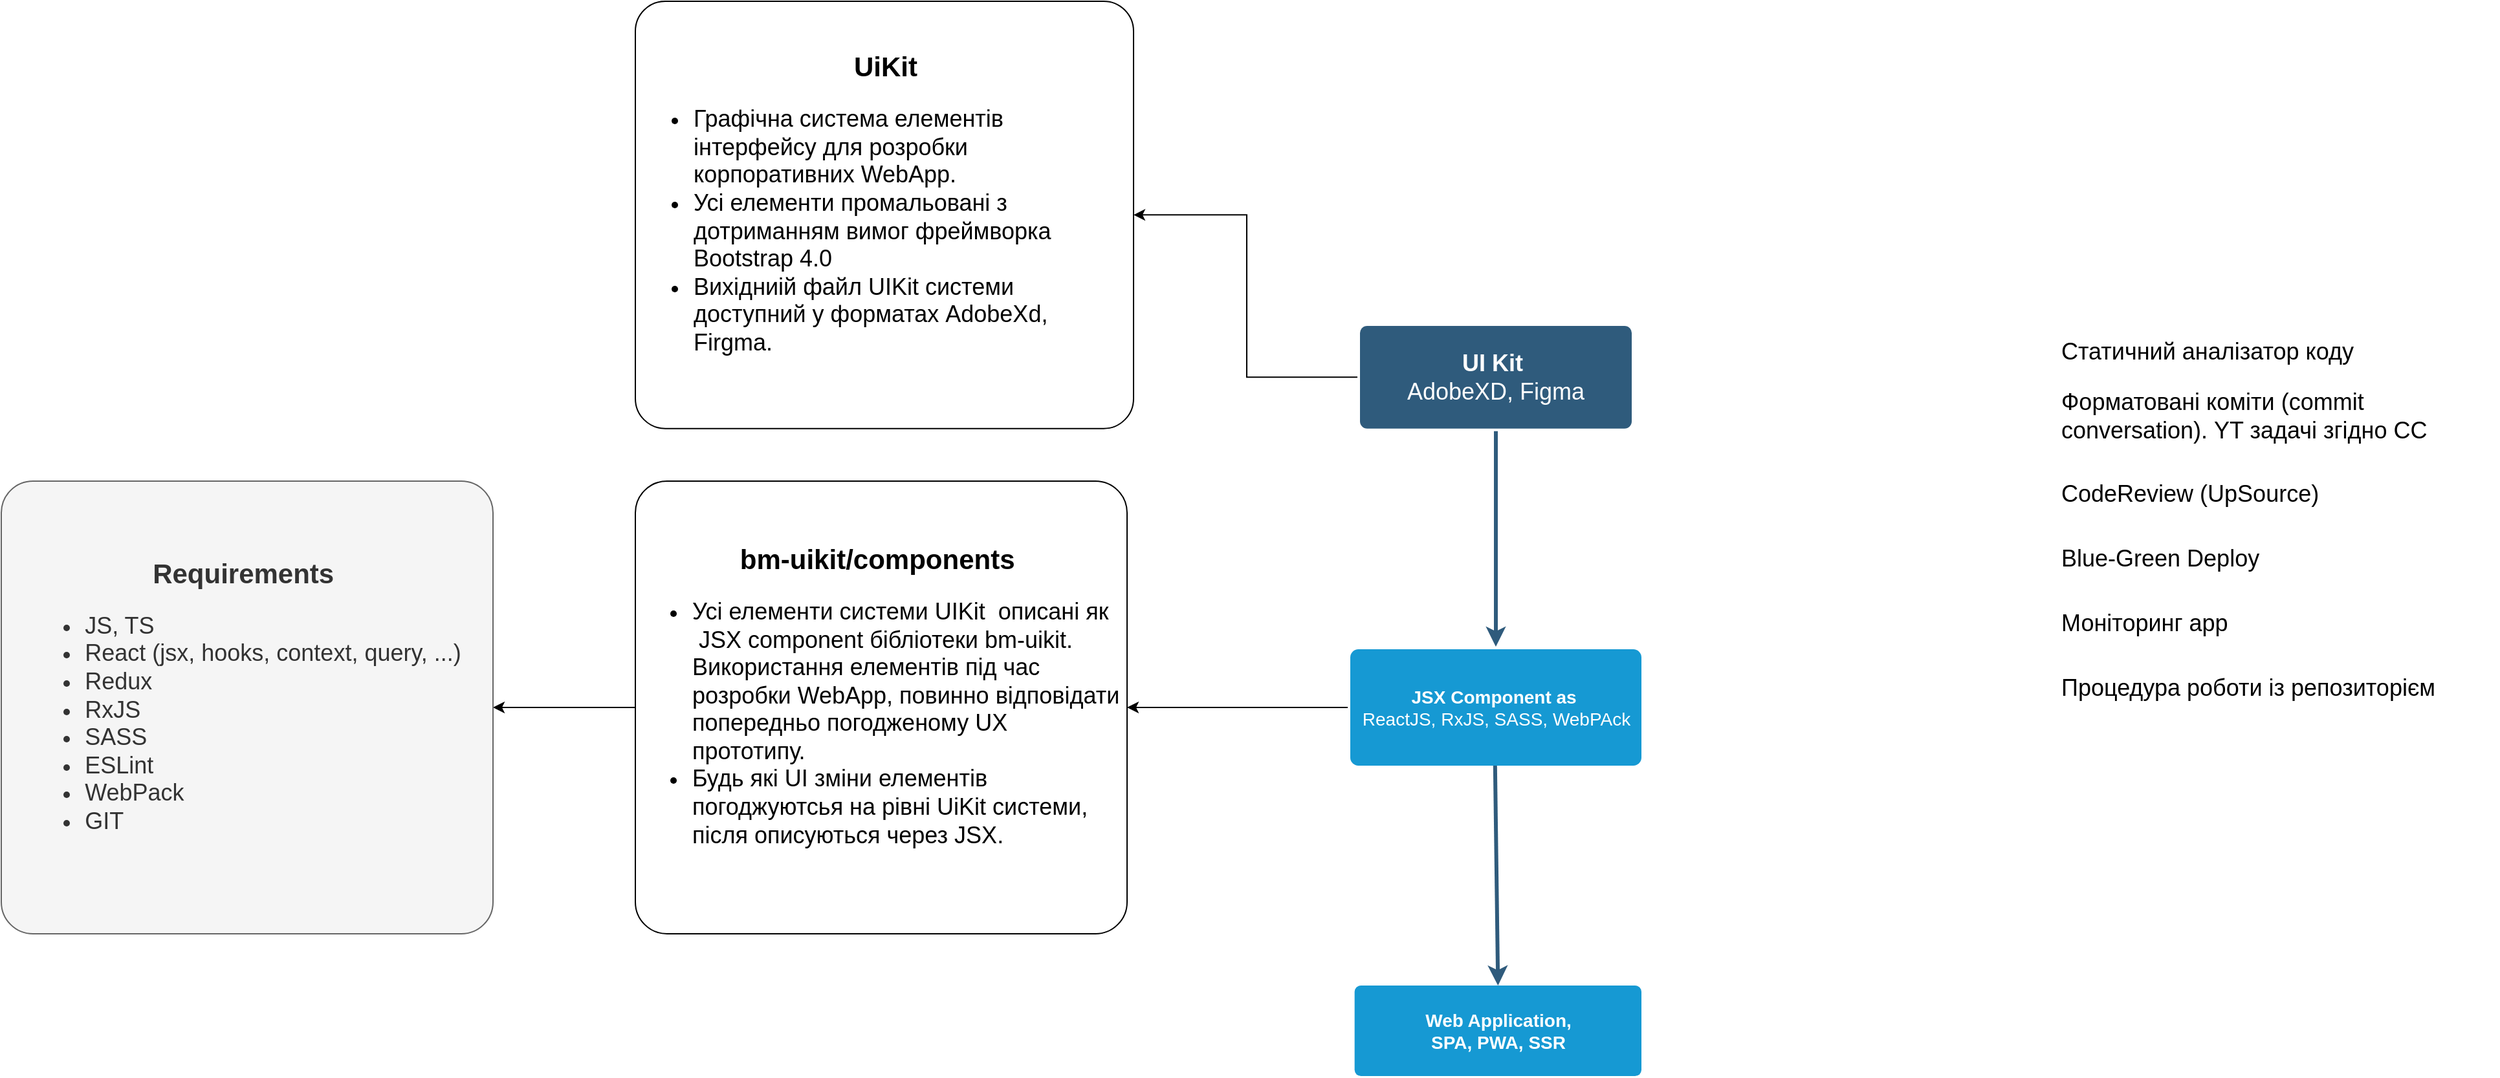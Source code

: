 <mxfile version="14.6.13" type="github">
  <diagram id="6a731a19-8d31-9384-78a2-239565b7b9f0" name="Page-1">
    <mxGraphModel dx="2746" dy="1764" grid="1" gridSize="10" guides="1" tooltips="1" connect="1" arrows="1" fold="1" page="1" pageScale="1" pageWidth="1169" pageHeight="827" background="#ffffff" math="0" shadow="0">
      <root>
        <mxCell id="0" />
        <mxCell id="1" parent="0" />
        <mxCell id="1747" value="" style="edgeStyle=none;rounded=0;jumpStyle=none;html=1;shadow=0;labelBackgroundColor=none;startArrow=none;startFill=0;endArrow=classic;endFill=1;jettySize=auto;orthogonalLoop=1;strokeColor=#2F5B7C;strokeWidth=3;fontFamily=Helvetica;fontSize=16;fontColor=#23445D;spacing=5;" parent="1" source="1749" target="1760" edge="1">
          <mxGeometry relative="1" as="geometry" />
        </mxCell>
        <mxCell id="3O0kGwhVImaxkMYqXHR6-1761" value="" style="edgeStyle=orthogonalEdgeStyle;rounded=0;orthogonalLoop=1;jettySize=auto;html=1;" edge="1" parent="1" source="1749" target="3O0kGwhVImaxkMYqXHR6-1760">
          <mxGeometry relative="1" as="geometry" />
        </mxCell>
        <mxCell id="1749" value="UI Kit&amp;nbsp;&lt;br style=&quot;font-size: 18px;&quot;&gt;&lt;font style=&quot;font-size: 18px; font-weight: normal;&quot;&gt;AdobeXD, Figma&lt;/font&gt;" style="rounded=1;whiteSpace=wrap;html=1;shadow=0;labelBackgroundColor=none;strokeColor=none;strokeWidth=3;fillColor=#2F5B7C;fontFamily=Helvetica;fontSize=18;fontColor=#FFFFFF;align=center;fontStyle=1;spacing=5;arcSize=7;perimeterSpacing=2;" parent="1" vertex="1">
          <mxGeometry x="-60" y="-220" width="210" height="79.33" as="geometry" />
        </mxCell>
        <mxCell id="3O0kGwhVImaxkMYqXHR6-1763" value="" style="edgeStyle=orthogonalEdgeStyle;rounded=0;orthogonalLoop=1;jettySize=auto;html=1;" edge="1" parent="1" source="1760" target="3O0kGwhVImaxkMYqXHR6-1762">
          <mxGeometry relative="1" as="geometry" />
        </mxCell>
        <mxCell id="1760" value="JSX Component as&amp;nbsp;&lt;br&gt;&lt;span style=&quot;font-weight: normal&quot;&gt;ReactJS, RxJS, SASS, WebPAck&lt;/span&gt;" style="rounded=1;whiteSpace=wrap;html=1;shadow=0;labelBackgroundColor=none;strokeColor=none;strokeWidth=3;fillColor=#1699d3;fontFamily=Helvetica;fontSize=14;fontColor=#FFFFFF;align=center;spacing=5;fontStyle=1;arcSize=7;perimeterSpacing=2;" parent="1" vertex="1">
          <mxGeometry x="-67.5" y="30" width="225" height="90" as="geometry" />
        </mxCell>
        <mxCell id="RhckIK_j0i6GvAb3lHkg-1790" value="Web Application,&lt;br&gt;SPA, PWA, SSR" style="whiteSpace=wrap;html=1;rounded=1;shadow=0;fontSize=14;fontColor=#FFFFFF;fontStyle=1;strokeColor=none;strokeWidth=3;fillColor=#1699d3;spacing=5;arcSize=7;" parent="1" vertex="1">
          <mxGeometry x="-64.17" y="290" width="221.67" height="70" as="geometry" />
        </mxCell>
        <mxCell id="RhckIK_j0i6GvAb3lHkg-1792" value="" style="edgeStyle=none;rounded=0;jumpStyle=none;html=1;shadow=0;labelBackgroundColor=none;startArrow=none;startFill=0;endArrow=classic;endFill=1;jettySize=auto;orthogonalLoop=1;strokeColor=#2F5B7C;strokeWidth=3;fontFamily=Helvetica;fontSize=16;fontColor=#23445D;spacing=5;entryX=0.5;entryY=0;entryDx=0;entryDy=0;" parent="1" target="RhckIK_j0i6GvAb3lHkg-1790" edge="1">
          <mxGeometry relative="1" as="geometry">
            <mxPoint x="44.41" y="120.0" as="sourcePoint" />
            <mxPoint x="44.41" y="216.67" as="targetPoint" />
          </mxGeometry>
        </mxCell>
        <mxCell id="RhckIK_j0i6GvAb3lHkg-1793" value="Статичний аналізатор коду&lt;br&gt;" style="text;html=1;strokeColor=none;fillColor=none;align=left;verticalAlign=middle;whiteSpace=wrap;rounded=0;fontSize=18;" parent="1" vertex="1">
          <mxGeometry x="480" y="-220" width="340" height="40" as="geometry" />
        </mxCell>
        <mxCell id="RhckIK_j0i6GvAb3lHkg-1794" value="Форматовані коміти (commit conversation). YT задачі згідно CC" style="text;html=1;strokeColor=none;fillColor=none;align=left;verticalAlign=middle;whiteSpace=wrap;rounded=0;fontSize=18;" parent="1" vertex="1">
          <mxGeometry x="480" y="-170" width="340" height="40" as="geometry" />
        </mxCell>
        <mxCell id="RhckIK_j0i6GvAb3lHkg-1795" value="CodeReview (UpSource)" style="text;html=1;strokeColor=none;fillColor=none;align=left;verticalAlign=middle;whiteSpace=wrap;rounded=0;fontSize=18;" parent="1" vertex="1">
          <mxGeometry x="480" y="-110" width="340" height="40" as="geometry" />
        </mxCell>
        <mxCell id="RhckIK_j0i6GvAb3lHkg-1796" value="Blue-Green Deploy" style="text;html=1;strokeColor=none;fillColor=none;align=left;verticalAlign=middle;whiteSpace=wrap;rounded=0;fontSize=18;" parent="1" vertex="1">
          <mxGeometry x="480" y="-60" width="340" height="40" as="geometry" />
        </mxCell>
        <mxCell id="RhckIK_j0i6GvAb3lHkg-1797" value="Моніторинг app" style="text;html=1;strokeColor=none;fillColor=none;align=left;verticalAlign=middle;whiteSpace=wrap;rounded=0;fontSize=18;" parent="1" vertex="1">
          <mxGeometry x="480" y="-10" width="340" height="40" as="geometry" />
        </mxCell>
        <mxCell id="RhckIK_j0i6GvAb3lHkg-1798" value="Процедура роботи із репозиторієм" style="text;html=1;strokeColor=none;fillColor=none;align=left;verticalAlign=middle;whiteSpace=wrap;rounded=0;fontSize=18;" parent="1" vertex="1">
          <mxGeometry x="480" y="40" width="340" height="40" as="geometry" />
        </mxCell>
        <mxCell id="3O0kGwhVImaxkMYqXHR6-1760" value="&lt;div style=&quot;text-align: center&quot;&gt;&lt;b&gt;&lt;font style=&quot;font-size: 21px&quot;&gt;UiKit&lt;/font&gt;&lt;/b&gt;&lt;/div&gt;&lt;div&gt;&lt;ul&gt;&lt;li&gt;Графічна система елементів інтерфейсу для розробки корпоративних WebApp.&lt;/li&gt;&lt;li&gt;Усі елементи промальовані з дотриманням вимог фреймворка Bootstrap 4.0&lt;/li&gt;&lt;li&gt;Вихідниій файл UIKit системи доступний у форматах AdobeXd, Firgma. &amp;nbsp; &amp;nbsp; &amp;nbsp;&lt;/li&gt;&lt;/ul&gt;&lt;/div&gt;" style="rounded=1;whiteSpace=wrap;html=1;shadow=0;fontSize=18;fontStyle=0;strokeWidth=1;spacing=5;arcSize=7;align=left;" vertex="1" parent="1">
          <mxGeometry x="-620" y="-471.01" width="385" height="330.34" as="geometry" />
        </mxCell>
        <mxCell id="3O0kGwhVImaxkMYqXHR6-1776" value="" style="edgeStyle=orthogonalEdgeStyle;rounded=0;orthogonalLoop=1;jettySize=auto;html=1;fontColor=#000000;" edge="1" parent="1" source="3O0kGwhVImaxkMYqXHR6-1762" target="3O0kGwhVImaxkMYqXHR6-1775">
          <mxGeometry relative="1" as="geometry" />
        </mxCell>
        <mxCell id="3O0kGwhVImaxkMYqXHR6-1762" value="&lt;div&gt;&lt;span style=&quot;font-size: 21px&quot;&gt;bm-uikit/components&amp;nbsp;&lt;/span&gt;&lt;/div&gt;&lt;div style=&quot;font-size: 18px ; font-weight: normal ; text-align: left&quot;&gt;&lt;ul&gt;&lt;li&gt;Усі елементи системи UIKit &amp;nbsp;описані як &amp;nbsp;JSX component бібліотеки bm-uikit. Використання елементів під час розробки WebApp, повинно відповідати попередньо погодженому UX прототипу.&lt;/li&gt;&lt;li&gt;Будь які UI зміни елементів погоджуютсья на рівні UiKit системи, після описуються через JSX.&lt;/li&gt;&lt;/ul&gt;&lt;/div&gt;" style="rounded=1;whiteSpace=wrap;html=1;shadow=0;fontSize=14;fontStyle=1;strokeWidth=1;spacing=5;arcSize=7;" vertex="1" parent="1">
          <mxGeometry x="-620" y="-100" width="380" height="350" as="geometry" />
        </mxCell>
        <mxCell id="3O0kGwhVImaxkMYqXHR6-1775" value="&lt;div&gt;&lt;span style=&quot;font-size: 21px&quot;&gt;Requirements&amp;nbsp;&lt;/span&gt;&lt;/div&gt;&lt;div style=&quot;font-size: 18px ; font-weight: normal ; text-align: left&quot;&gt;&lt;ul&gt;&lt;li&gt;JS, TS&amp;nbsp;&lt;/li&gt;&lt;li&gt;React (jsx, hooks, context, query, ...)&lt;/li&gt;&lt;li&gt;Redux&lt;/li&gt;&lt;li&gt;RxJS&lt;/li&gt;&lt;li&gt;SASS&lt;/li&gt;&lt;li&gt;ESLint&lt;/li&gt;&lt;li&gt;WebPack&lt;/li&gt;&lt;li&gt;GIT&lt;/li&gt;&lt;/ul&gt;&lt;/div&gt;" style="rounded=1;whiteSpace=wrap;html=1;shadow=0;fontSize=14;fontStyle=1;strokeWidth=1;spacing=5;arcSize=7;fillColor=#f5f5f5;strokeColor=#666666;fontColor=#333333;" vertex="1" parent="1">
          <mxGeometry x="-1110" y="-100" width="380" height="350" as="geometry" />
        </mxCell>
      </root>
    </mxGraphModel>
  </diagram>
</mxfile>
